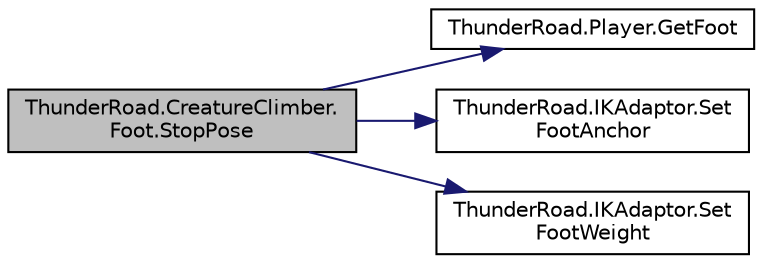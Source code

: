 digraph "ThunderRoad.CreatureClimber.Foot.StopPose"
{
 // LATEX_PDF_SIZE
  edge [fontname="Helvetica",fontsize="10",labelfontname="Helvetica",labelfontsize="10"];
  node [fontname="Helvetica",fontsize="10",shape=record];
  rankdir="LR";
  Node1 [label="ThunderRoad.CreatureClimber.\lFoot.StopPose",height=0.2,width=0.4,color="black", fillcolor="grey75", style="filled", fontcolor="black",tooltip="Stops the pose."];
  Node1 -> Node2 [color="midnightblue",fontsize="10",style="solid",fontname="Helvetica"];
  Node2 [label="ThunderRoad.Player.GetFoot",height=0.2,width=0.4,color="black", fillcolor="white", style="filled",URL="$class_thunder_road_1_1_player.html#ab1a3b7699ab95e4158e7178c8f9c188d",tooltip="Gets the foot."];
  Node1 -> Node3 [color="midnightblue",fontsize="10",style="solid",fontname="Helvetica"];
  Node3 [label="ThunderRoad.IKAdaptor.Set\lFootAnchor",height=0.2,width=0.4,color="black", fillcolor="white", style="filled",URL="$class_thunder_road_1_1_i_k_adaptor.html#aadab9adfc7e887faaf7cec99ea198676",tooltip="Sets the foot anchor."];
  Node1 -> Node4 [color="midnightblue",fontsize="10",style="solid",fontname="Helvetica"];
  Node4 [label="ThunderRoad.IKAdaptor.Set\lFootWeight",height=0.2,width=0.4,color="black", fillcolor="white", style="filled",URL="$class_thunder_road_1_1_i_k_adaptor.html#ada4d229bcaf0dd448d716a45fdf3e153",tooltip="Sets the foot weight."];
}

